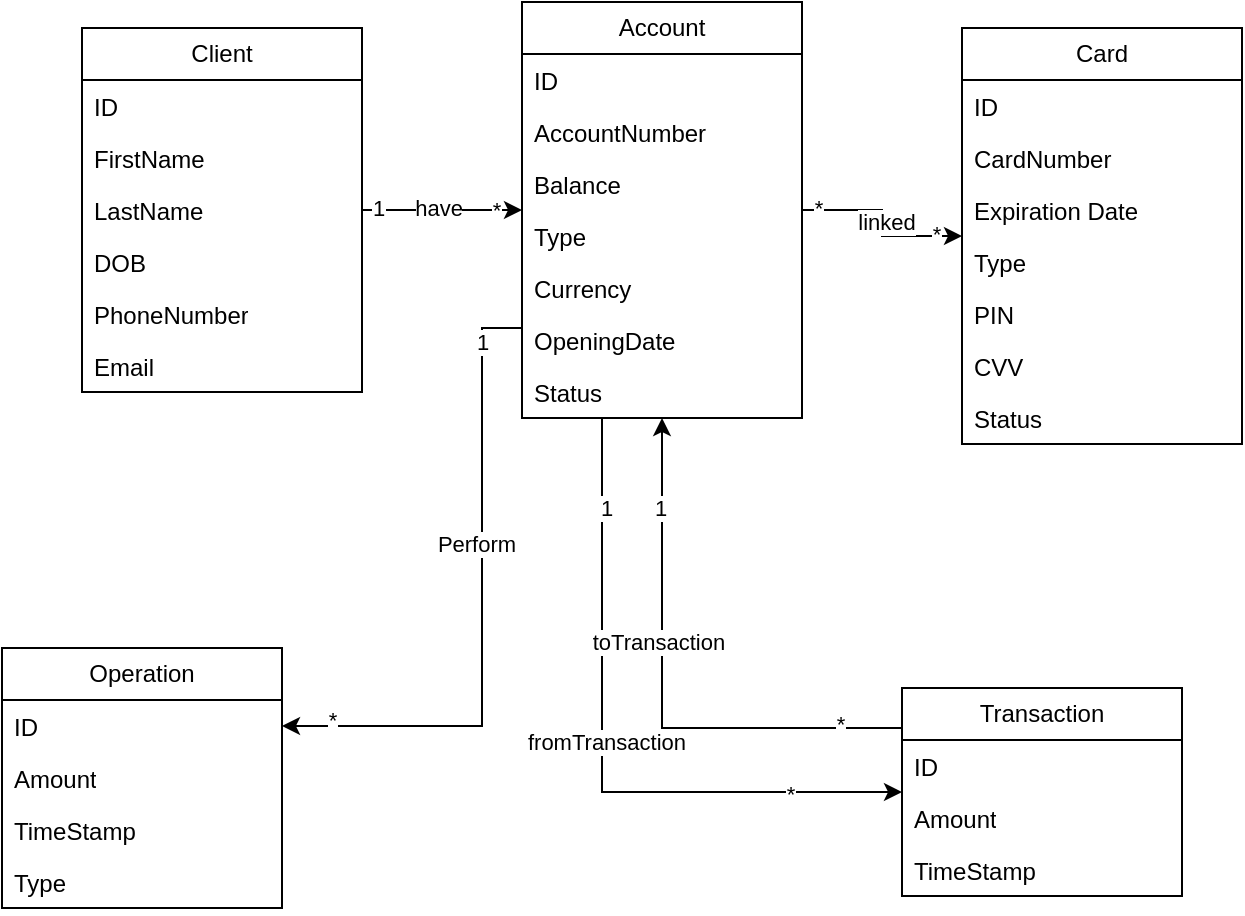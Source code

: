 <mxfile version="26.0.16">
  <diagram id="C5RBs43oDa-KdzZeNtuy" name="Page-1">
    <mxGraphModel dx="880" dy="532" grid="1" gridSize="10" guides="1" tooltips="1" connect="1" arrows="1" fold="1" page="1" pageScale="1" pageWidth="827" pageHeight="1169" math="0" shadow="0">
      <root>
        <mxCell id="WIyWlLk6GJQsqaUBKTNV-0" />
        <mxCell id="WIyWlLk6GJQsqaUBKTNV-1" parent="WIyWlLk6GJQsqaUBKTNV-0" />
        <mxCell id="jNtEySAmgJDbTRhRhbMd-29" style="edgeStyle=orthogonalEdgeStyle;rounded=0;orthogonalLoop=1;jettySize=auto;html=1;" edge="1" parent="WIyWlLk6GJQsqaUBKTNV-1" source="jNtEySAmgJDbTRhRhbMd-0" target="jNtEySAmgJDbTRhRhbMd-8">
          <mxGeometry relative="1" as="geometry" />
        </mxCell>
        <mxCell id="jNtEySAmgJDbTRhRhbMd-35" value="linked" style="edgeLabel;html=1;align=center;verticalAlign=middle;resizable=0;points=[];" vertex="1" connectable="0" parent="jNtEySAmgJDbTRhRhbMd-29">
          <mxGeometry x="-0.011" y="2" relative="1" as="geometry">
            <mxPoint as="offset" />
          </mxGeometry>
        </mxCell>
        <mxCell id="jNtEySAmgJDbTRhRhbMd-36" value="*" style="edgeLabel;html=1;align=center;verticalAlign=middle;resizable=0;points=[];" vertex="1" connectable="0" parent="jNtEySAmgJDbTRhRhbMd-29">
          <mxGeometry x="0.714" y="1" relative="1" as="geometry">
            <mxPoint as="offset" />
          </mxGeometry>
        </mxCell>
        <mxCell id="jNtEySAmgJDbTRhRhbMd-37" value="*" style="edgeLabel;html=1;align=center;verticalAlign=middle;resizable=0;points=[];" vertex="1" connectable="0" parent="jNtEySAmgJDbTRhRhbMd-29">
          <mxGeometry x="-0.825" y="1" relative="1" as="geometry">
            <mxPoint as="offset" />
          </mxGeometry>
        </mxCell>
        <mxCell id="jNtEySAmgJDbTRhRhbMd-30" style="edgeStyle=orthogonalEdgeStyle;rounded=0;orthogonalLoop=1;jettySize=auto;html=1;" edge="1" parent="WIyWlLk6GJQsqaUBKTNV-1" source="jNtEySAmgJDbTRhRhbMd-0" target="jNtEySAmgJDbTRhRhbMd-12">
          <mxGeometry relative="1" as="geometry">
            <Array as="points">
              <mxPoint x="390" y="340" />
              <mxPoint x="390" y="340" />
            </Array>
          </mxGeometry>
        </mxCell>
        <mxCell id="jNtEySAmgJDbTRhRhbMd-38" value="fromTransaction" style="edgeLabel;html=1;align=center;verticalAlign=middle;resizable=0;points=[];" vertex="1" connectable="0" parent="jNtEySAmgJDbTRhRhbMd-30">
          <mxGeometry x="-0.041" y="2" relative="1" as="geometry">
            <mxPoint as="offset" />
          </mxGeometry>
        </mxCell>
        <mxCell id="jNtEySAmgJDbTRhRhbMd-40" value="*" style="edgeLabel;html=1;align=center;verticalAlign=middle;resizable=0;points=[];" vertex="1" connectable="0" parent="jNtEySAmgJDbTRhRhbMd-30">
          <mxGeometry x="0.668" y="-1" relative="1" as="geometry">
            <mxPoint as="offset" />
          </mxGeometry>
        </mxCell>
        <mxCell id="jNtEySAmgJDbTRhRhbMd-42" value="1" style="edgeLabel;html=1;align=center;verticalAlign=middle;resizable=0;points=[];" vertex="1" connectable="0" parent="jNtEySAmgJDbTRhRhbMd-30">
          <mxGeometry x="-0.735" y="2" relative="1" as="geometry">
            <mxPoint as="offset" />
          </mxGeometry>
        </mxCell>
        <mxCell id="jNtEySAmgJDbTRhRhbMd-57" style="edgeStyle=orthogonalEdgeStyle;rounded=0;orthogonalLoop=1;jettySize=auto;html=1;" edge="1" parent="WIyWlLk6GJQsqaUBKTNV-1" source="jNtEySAmgJDbTRhRhbMd-0" target="jNtEySAmgJDbTRhRhbMd-45">
          <mxGeometry relative="1" as="geometry">
            <Array as="points">
              <mxPoint x="330" y="250" />
              <mxPoint x="330" y="449" />
            </Array>
          </mxGeometry>
        </mxCell>
        <mxCell id="jNtEySAmgJDbTRhRhbMd-58" value="Perform" style="edgeLabel;html=1;align=center;verticalAlign=middle;resizable=0;points=[];" vertex="1" connectable="0" parent="jNtEySAmgJDbTRhRhbMd-57">
          <mxGeometry x="-0.199" y="-3" relative="1" as="geometry">
            <mxPoint as="offset" />
          </mxGeometry>
        </mxCell>
        <mxCell id="jNtEySAmgJDbTRhRhbMd-59" value="*" style="edgeLabel;html=1;align=center;verticalAlign=middle;resizable=0;points=[];" vertex="1" connectable="0" parent="jNtEySAmgJDbTRhRhbMd-57">
          <mxGeometry x="0.846" y="-3" relative="1" as="geometry">
            <mxPoint as="offset" />
          </mxGeometry>
        </mxCell>
        <mxCell id="jNtEySAmgJDbTRhRhbMd-60" value="1" style="edgeLabel;html=1;align=center;verticalAlign=middle;resizable=0;points=[];" vertex="1" connectable="0" parent="jNtEySAmgJDbTRhRhbMd-57">
          <mxGeometry x="-0.831" relative="1" as="geometry">
            <mxPoint as="offset" />
          </mxGeometry>
        </mxCell>
        <mxCell id="jNtEySAmgJDbTRhRhbMd-0" value="Account" style="swimlane;fontStyle=0;childLayout=stackLayout;horizontal=1;startSize=26;fillColor=none;horizontalStack=0;resizeParent=1;resizeParentMax=0;resizeLast=0;collapsible=1;marginBottom=0;whiteSpace=wrap;html=1;" vertex="1" parent="WIyWlLk6GJQsqaUBKTNV-1">
          <mxGeometry x="350" y="87" width="140" height="208" as="geometry" />
        </mxCell>
        <mxCell id="jNtEySAmgJDbTRhRhbMd-1" value="ID" style="text;strokeColor=none;fillColor=none;align=left;verticalAlign=top;spacingLeft=4;spacingRight=4;overflow=hidden;rotatable=0;points=[[0,0.5],[1,0.5]];portConstraint=eastwest;whiteSpace=wrap;html=1;" vertex="1" parent="jNtEySAmgJDbTRhRhbMd-0">
          <mxGeometry y="26" width="140" height="26" as="geometry" />
        </mxCell>
        <mxCell id="jNtEySAmgJDbTRhRhbMd-2" value="AccountNumber" style="text;strokeColor=none;fillColor=none;align=left;verticalAlign=top;spacingLeft=4;spacingRight=4;overflow=hidden;rotatable=0;points=[[0,0.5],[1,0.5]];portConstraint=eastwest;whiteSpace=wrap;html=1;" vertex="1" parent="jNtEySAmgJDbTRhRhbMd-0">
          <mxGeometry y="52" width="140" height="26" as="geometry" />
        </mxCell>
        <mxCell id="jNtEySAmgJDbTRhRhbMd-19" value="Balance" style="text;strokeColor=none;fillColor=none;align=left;verticalAlign=top;spacingLeft=4;spacingRight=4;overflow=hidden;rotatable=0;points=[[0,0.5],[1,0.5]];portConstraint=eastwest;whiteSpace=wrap;html=1;" vertex="1" parent="jNtEySAmgJDbTRhRhbMd-0">
          <mxGeometry y="78" width="140" height="26" as="geometry" />
        </mxCell>
        <mxCell id="jNtEySAmgJDbTRhRhbMd-20" value="Type" style="text;strokeColor=none;fillColor=none;align=left;verticalAlign=top;spacingLeft=4;spacingRight=4;overflow=hidden;rotatable=0;points=[[0,0.5],[1,0.5]];portConstraint=eastwest;whiteSpace=wrap;html=1;" vertex="1" parent="jNtEySAmgJDbTRhRhbMd-0">
          <mxGeometry y="104" width="140" height="26" as="geometry" />
        </mxCell>
        <mxCell id="jNtEySAmgJDbTRhRhbMd-21" value="Currency" style="text;strokeColor=none;fillColor=none;align=left;verticalAlign=top;spacingLeft=4;spacingRight=4;overflow=hidden;rotatable=0;points=[[0,0.5],[1,0.5]];portConstraint=eastwest;whiteSpace=wrap;html=1;" vertex="1" parent="jNtEySAmgJDbTRhRhbMd-0">
          <mxGeometry y="130" width="140" height="26" as="geometry" />
        </mxCell>
        <mxCell id="jNtEySAmgJDbTRhRhbMd-22" value="OpeningDate" style="text;strokeColor=none;fillColor=none;align=left;verticalAlign=top;spacingLeft=4;spacingRight=4;overflow=hidden;rotatable=0;points=[[0,0.5],[1,0.5]];portConstraint=eastwest;whiteSpace=wrap;html=1;" vertex="1" parent="jNtEySAmgJDbTRhRhbMd-0">
          <mxGeometry y="156" width="140" height="26" as="geometry" />
        </mxCell>
        <mxCell id="jNtEySAmgJDbTRhRhbMd-23" value="Status" style="text;strokeColor=none;fillColor=none;align=left;verticalAlign=top;spacingLeft=4;spacingRight=4;overflow=hidden;rotatable=0;points=[[0,0.5],[1,0.5]];portConstraint=eastwest;whiteSpace=wrap;html=1;" vertex="1" parent="jNtEySAmgJDbTRhRhbMd-0">
          <mxGeometry y="182" width="140" height="26" as="geometry" />
        </mxCell>
        <mxCell id="jNtEySAmgJDbTRhRhbMd-28" style="edgeStyle=orthogonalEdgeStyle;rounded=0;orthogonalLoop=1;jettySize=auto;html=1;" edge="1" parent="WIyWlLk6GJQsqaUBKTNV-1" source="jNtEySAmgJDbTRhRhbMd-4" target="jNtEySAmgJDbTRhRhbMd-0">
          <mxGeometry relative="1" as="geometry" />
        </mxCell>
        <mxCell id="jNtEySAmgJDbTRhRhbMd-32" value="have" style="edgeLabel;html=1;align=center;verticalAlign=middle;resizable=0;points=[];" vertex="1" connectable="0" parent="jNtEySAmgJDbTRhRhbMd-28">
          <mxGeometry x="-0.054" y="1" relative="1" as="geometry">
            <mxPoint as="offset" />
          </mxGeometry>
        </mxCell>
        <mxCell id="jNtEySAmgJDbTRhRhbMd-33" value="*" style="edgeLabel;html=1;align=center;verticalAlign=middle;resizable=0;points=[];" vertex="1" connectable="0" parent="jNtEySAmgJDbTRhRhbMd-28">
          <mxGeometry x="0.675" relative="1" as="geometry">
            <mxPoint as="offset" />
          </mxGeometry>
        </mxCell>
        <mxCell id="jNtEySAmgJDbTRhRhbMd-34" value="1" style="edgeLabel;html=1;align=center;verticalAlign=middle;resizable=0;points=[];" vertex="1" connectable="0" parent="jNtEySAmgJDbTRhRhbMd-28">
          <mxGeometry x="-0.811" y="1" relative="1" as="geometry">
            <mxPoint as="offset" />
          </mxGeometry>
        </mxCell>
        <mxCell id="jNtEySAmgJDbTRhRhbMd-4" value="Client" style="swimlane;fontStyle=0;childLayout=stackLayout;horizontal=1;startSize=26;fillColor=none;horizontalStack=0;resizeParent=1;resizeParentMax=0;resizeLast=0;collapsible=1;marginBottom=0;whiteSpace=wrap;html=1;" vertex="1" parent="WIyWlLk6GJQsqaUBKTNV-1">
          <mxGeometry x="130" y="100" width="140" height="182" as="geometry" />
        </mxCell>
        <mxCell id="jNtEySAmgJDbTRhRhbMd-5" value="ID" style="text;strokeColor=none;fillColor=none;align=left;verticalAlign=top;spacingLeft=4;spacingRight=4;overflow=hidden;rotatable=0;points=[[0,0.5],[1,0.5]];portConstraint=eastwest;whiteSpace=wrap;html=1;" vertex="1" parent="jNtEySAmgJDbTRhRhbMd-4">
          <mxGeometry y="26" width="140" height="26" as="geometry" />
        </mxCell>
        <mxCell id="jNtEySAmgJDbTRhRhbMd-6" value="FirstName" style="text;strokeColor=none;fillColor=none;align=left;verticalAlign=top;spacingLeft=4;spacingRight=4;overflow=hidden;rotatable=0;points=[[0,0.5],[1,0.5]];portConstraint=eastwest;whiteSpace=wrap;html=1;" vertex="1" parent="jNtEySAmgJDbTRhRhbMd-4">
          <mxGeometry y="52" width="140" height="26" as="geometry" />
        </mxCell>
        <mxCell id="jNtEySAmgJDbTRhRhbMd-7" value="LastName" style="text;strokeColor=none;fillColor=none;align=left;verticalAlign=top;spacingLeft=4;spacingRight=4;overflow=hidden;rotatable=0;points=[[0,0.5],[1,0.5]];portConstraint=eastwest;whiteSpace=wrap;html=1;" vertex="1" parent="jNtEySAmgJDbTRhRhbMd-4">
          <mxGeometry y="78" width="140" height="26" as="geometry" />
        </mxCell>
        <mxCell id="jNtEySAmgJDbTRhRhbMd-16" value="DOB" style="text;strokeColor=none;fillColor=none;align=left;verticalAlign=top;spacingLeft=4;spacingRight=4;overflow=hidden;rotatable=0;points=[[0,0.5],[1,0.5]];portConstraint=eastwest;whiteSpace=wrap;html=1;" vertex="1" parent="jNtEySAmgJDbTRhRhbMd-4">
          <mxGeometry y="104" width="140" height="26" as="geometry" />
        </mxCell>
        <mxCell id="jNtEySAmgJDbTRhRhbMd-17" value="PhoneNumber" style="text;strokeColor=none;fillColor=none;align=left;verticalAlign=top;spacingLeft=4;spacingRight=4;overflow=hidden;rotatable=0;points=[[0,0.5],[1,0.5]];portConstraint=eastwest;whiteSpace=wrap;html=1;" vertex="1" parent="jNtEySAmgJDbTRhRhbMd-4">
          <mxGeometry y="130" width="140" height="26" as="geometry" />
        </mxCell>
        <mxCell id="jNtEySAmgJDbTRhRhbMd-18" value="Email" style="text;strokeColor=none;fillColor=none;align=left;verticalAlign=top;spacingLeft=4;spacingRight=4;overflow=hidden;rotatable=0;points=[[0,0.5],[1,0.5]];portConstraint=eastwest;whiteSpace=wrap;html=1;" vertex="1" parent="jNtEySAmgJDbTRhRhbMd-4">
          <mxGeometry y="156" width="140" height="26" as="geometry" />
        </mxCell>
        <mxCell id="jNtEySAmgJDbTRhRhbMd-8" value="Card" style="swimlane;fontStyle=0;childLayout=stackLayout;horizontal=1;startSize=26;fillColor=none;horizontalStack=0;resizeParent=1;resizeParentMax=0;resizeLast=0;collapsible=1;marginBottom=0;whiteSpace=wrap;html=1;" vertex="1" parent="WIyWlLk6GJQsqaUBKTNV-1">
          <mxGeometry x="570" y="100" width="140" height="208" as="geometry" />
        </mxCell>
        <mxCell id="jNtEySAmgJDbTRhRhbMd-9" value="ID" style="text;strokeColor=none;fillColor=none;align=left;verticalAlign=top;spacingLeft=4;spacingRight=4;overflow=hidden;rotatable=0;points=[[0,0.5],[1,0.5]];portConstraint=eastwest;whiteSpace=wrap;html=1;" vertex="1" parent="jNtEySAmgJDbTRhRhbMd-8">
          <mxGeometry y="26" width="140" height="26" as="geometry" />
        </mxCell>
        <mxCell id="jNtEySAmgJDbTRhRhbMd-10" value="CardNumber" style="text;strokeColor=none;fillColor=none;align=left;verticalAlign=top;spacingLeft=4;spacingRight=4;overflow=hidden;rotatable=0;points=[[0,0.5],[1,0.5]];portConstraint=eastwest;whiteSpace=wrap;html=1;" vertex="1" parent="jNtEySAmgJDbTRhRhbMd-8">
          <mxGeometry y="52" width="140" height="26" as="geometry" />
        </mxCell>
        <mxCell id="jNtEySAmgJDbTRhRhbMd-11" value="Expiration Date" style="text;strokeColor=none;fillColor=none;align=left;verticalAlign=top;spacingLeft=4;spacingRight=4;overflow=hidden;rotatable=0;points=[[0,0.5],[1,0.5]];portConstraint=eastwest;whiteSpace=wrap;html=1;" vertex="1" parent="jNtEySAmgJDbTRhRhbMd-8">
          <mxGeometry y="78" width="140" height="26" as="geometry" />
        </mxCell>
        <mxCell id="jNtEySAmgJDbTRhRhbMd-24" value="Type" style="text;strokeColor=none;fillColor=none;align=left;verticalAlign=top;spacingLeft=4;spacingRight=4;overflow=hidden;rotatable=0;points=[[0,0.5],[1,0.5]];portConstraint=eastwest;whiteSpace=wrap;html=1;" vertex="1" parent="jNtEySAmgJDbTRhRhbMd-8">
          <mxGeometry y="104" width="140" height="26" as="geometry" />
        </mxCell>
        <mxCell id="jNtEySAmgJDbTRhRhbMd-25" value="PIN" style="text;strokeColor=none;fillColor=none;align=left;verticalAlign=top;spacingLeft=4;spacingRight=4;overflow=hidden;rotatable=0;points=[[0,0.5],[1,0.5]];portConstraint=eastwest;whiteSpace=wrap;html=1;" vertex="1" parent="jNtEySAmgJDbTRhRhbMd-8">
          <mxGeometry y="130" width="140" height="26" as="geometry" />
        </mxCell>
        <mxCell id="jNtEySAmgJDbTRhRhbMd-26" value="CVV" style="text;strokeColor=none;fillColor=none;align=left;verticalAlign=top;spacingLeft=4;spacingRight=4;overflow=hidden;rotatable=0;points=[[0,0.5],[1,0.5]];portConstraint=eastwest;whiteSpace=wrap;html=1;" vertex="1" parent="jNtEySAmgJDbTRhRhbMd-8">
          <mxGeometry y="156" width="140" height="26" as="geometry" />
        </mxCell>
        <mxCell id="jNtEySAmgJDbTRhRhbMd-27" value="Status" style="text;strokeColor=none;fillColor=none;align=left;verticalAlign=top;spacingLeft=4;spacingRight=4;overflow=hidden;rotatable=0;points=[[0,0.5],[1,0.5]];portConstraint=eastwest;whiteSpace=wrap;html=1;" vertex="1" parent="jNtEySAmgJDbTRhRhbMd-8">
          <mxGeometry y="182" width="140" height="26" as="geometry" />
        </mxCell>
        <mxCell id="jNtEySAmgJDbTRhRhbMd-31" style="edgeStyle=orthogonalEdgeStyle;rounded=0;orthogonalLoop=1;jettySize=auto;html=1;" edge="1" parent="WIyWlLk6GJQsqaUBKTNV-1" source="jNtEySAmgJDbTRhRhbMd-12" target="jNtEySAmgJDbTRhRhbMd-0">
          <mxGeometry relative="1" as="geometry">
            <Array as="points">
              <mxPoint x="420" y="450" />
            </Array>
          </mxGeometry>
        </mxCell>
        <mxCell id="jNtEySAmgJDbTRhRhbMd-39" value="toTransaction" style="edgeLabel;html=1;align=center;verticalAlign=middle;resizable=0;points=[];" vertex="1" connectable="0" parent="jNtEySAmgJDbTRhRhbMd-31">
          <mxGeometry x="0.041" y="2" relative="1" as="geometry">
            <mxPoint y="-20" as="offset" />
          </mxGeometry>
        </mxCell>
        <mxCell id="jNtEySAmgJDbTRhRhbMd-41" value="*" style="edgeLabel;html=1;align=center;verticalAlign=middle;resizable=0;points=[];" vertex="1" connectable="0" parent="jNtEySAmgJDbTRhRhbMd-31">
          <mxGeometry x="-0.776" y="-2" relative="1" as="geometry">
            <mxPoint as="offset" />
          </mxGeometry>
        </mxCell>
        <mxCell id="jNtEySAmgJDbTRhRhbMd-43" value="1" style="edgeLabel;html=1;align=center;verticalAlign=middle;resizable=0;points=[];" vertex="1" connectable="0" parent="jNtEySAmgJDbTRhRhbMd-31">
          <mxGeometry x="0.675" y="1" relative="1" as="geometry">
            <mxPoint as="offset" />
          </mxGeometry>
        </mxCell>
        <mxCell id="jNtEySAmgJDbTRhRhbMd-12" value="Transaction" style="swimlane;fontStyle=0;childLayout=stackLayout;horizontal=1;startSize=26;fillColor=none;horizontalStack=0;resizeParent=1;resizeParentMax=0;resizeLast=0;collapsible=1;marginBottom=0;whiteSpace=wrap;html=1;" vertex="1" parent="WIyWlLk6GJQsqaUBKTNV-1">
          <mxGeometry x="540" y="430" width="140" height="104" as="geometry" />
        </mxCell>
        <mxCell id="jNtEySAmgJDbTRhRhbMd-13" value="ID" style="text;strokeColor=none;fillColor=none;align=left;verticalAlign=top;spacingLeft=4;spacingRight=4;overflow=hidden;rotatable=0;points=[[0,0.5],[1,0.5]];portConstraint=eastwest;whiteSpace=wrap;html=1;" vertex="1" parent="jNtEySAmgJDbTRhRhbMd-12">
          <mxGeometry y="26" width="140" height="26" as="geometry" />
        </mxCell>
        <mxCell id="jNtEySAmgJDbTRhRhbMd-14" value="Amount" style="text;strokeColor=none;fillColor=none;align=left;verticalAlign=top;spacingLeft=4;spacingRight=4;overflow=hidden;rotatable=0;points=[[0,0.5],[1,0.5]];portConstraint=eastwest;whiteSpace=wrap;html=1;" vertex="1" parent="jNtEySAmgJDbTRhRhbMd-12">
          <mxGeometry y="52" width="140" height="26" as="geometry" />
        </mxCell>
        <mxCell id="jNtEySAmgJDbTRhRhbMd-15" value="TimeStamp" style="text;strokeColor=none;fillColor=none;align=left;verticalAlign=top;spacingLeft=4;spacingRight=4;overflow=hidden;rotatable=0;points=[[0,0.5],[1,0.5]];portConstraint=eastwest;whiteSpace=wrap;html=1;" vertex="1" parent="jNtEySAmgJDbTRhRhbMd-12">
          <mxGeometry y="78" width="140" height="26" as="geometry" />
        </mxCell>
        <mxCell id="jNtEySAmgJDbTRhRhbMd-44" value="Operation" style="swimlane;fontStyle=0;childLayout=stackLayout;horizontal=1;startSize=26;fillColor=none;horizontalStack=0;resizeParent=1;resizeParentMax=0;resizeLast=0;collapsible=1;marginBottom=0;whiteSpace=wrap;html=1;" vertex="1" parent="WIyWlLk6GJQsqaUBKTNV-1">
          <mxGeometry x="90" y="410" width="140" height="130" as="geometry" />
        </mxCell>
        <mxCell id="jNtEySAmgJDbTRhRhbMd-45" value="ID" style="text;strokeColor=none;fillColor=none;align=left;verticalAlign=top;spacingLeft=4;spacingRight=4;overflow=hidden;rotatable=0;points=[[0,0.5],[1,0.5]];portConstraint=eastwest;whiteSpace=wrap;html=1;" vertex="1" parent="jNtEySAmgJDbTRhRhbMd-44">
          <mxGeometry y="26" width="140" height="26" as="geometry" />
        </mxCell>
        <mxCell id="jNtEySAmgJDbTRhRhbMd-47" value="Amount" style="text;strokeColor=none;fillColor=none;align=left;verticalAlign=top;spacingLeft=4;spacingRight=4;overflow=hidden;rotatable=0;points=[[0,0.5],[1,0.5]];portConstraint=eastwest;whiteSpace=wrap;html=1;" vertex="1" parent="jNtEySAmgJDbTRhRhbMd-44">
          <mxGeometry y="52" width="140" height="26" as="geometry" />
        </mxCell>
        <mxCell id="jNtEySAmgJDbTRhRhbMd-48" value="TimeStamp" style="text;strokeColor=none;fillColor=none;align=left;verticalAlign=top;spacingLeft=4;spacingRight=4;overflow=hidden;rotatable=0;points=[[0,0.5],[1,0.5]];portConstraint=eastwest;whiteSpace=wrap;html=1;" vertex="1" parent="jNtEySAmgJDbTRhRhbMd-44">
          <mxGeometry y="78" width="140" height="26" as="geometry" />
        </mxCell>
        <mxCell id="jNtEySAmgJDbTRhRhbMd-53" value="Type" style="text;strokeColor=none;fillColor=none;align=left;verticalAlign=top;spacingLeft=4;spacingRight=4;overflow=hidden;rotatable=0;points=[[0,0.5],[1,0.5]];portConstraint=eastwest;whiteSpace=wrap;html=1;" vertex="1" parent="jNtEySAmgJDbTRhRhbMd-44">
          <mxGeometry y="104" width="140" height="26" as="geometry" />
        </mxCell>
      </root>
    </mxGraphModel>
  </diagram>
</mxfile>

